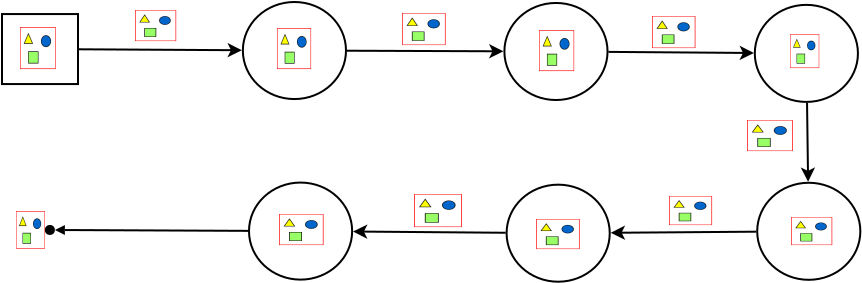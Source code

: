 <?xml version="1.0" encoding="UTF-8"?>
<dia:diagram xmlns:dia="http://www.lysator.liu.se/~alla/dia/">
  <dia:layer name="Background" visible="true" active="true">
    <dia:object type="Standard - Line" version="0" id="O0">
      <dia:attribute name="obj_pos">
        <dia:point val="13.844,10.111"/>
      </dia:attribute>
      <dia:attribute name="obj_bb">
        <dia:rectangle val="13.794,9.793;22.105,10.516"/>
      </dia:attribute>
      <dia:attribute name="conn_endpoints">
        <dia:point val="13.844,10.111"/>
        <dia:point val="21.993,10.158"/>
      </dia:attribute>
      <dia:attribute name="numcp">
        <dia:int val="1"/>
      </dia:attribute>
      <dia:attribute name="end_arrow">
        <dia:enum val="22"/>
      </dia:attribute>
      <dia:attribute name="end_arrow_length">
        <dia:real val="0.5"/>
      </dia:attribute>
      <dia:attribute name="end_arrow_width">
        <dia:real val="0.5"/>
      </dia:attribute>
      <dia:connections>
        <dia:connection handle="0" to="O1" connection="16"/>
        <dia:connection handle="1" to="O3" connection="16"/>
      </dia:connections>
    </dia:object>
    <dia:object type="Flowchart - Box" version="0" id="O1">
      <dia:attribute name="obj_pos">
        <dia:point val="10,8.35"/>
      </dia:attribute>
      <dia:attribute name="obj_bb">
        <dia:rectangle val="9.95,8.3;13.85,11.9"/>
      </dia:attribute>
      <dia:attribute name="elem_corner">
        <dia:point val="10,8.35"/>
      </dia:attribute>
      <dia:attribute name="elem_width">
        <dia:real val="3.8"/>
      </dia:attribute>
      <dia:attribute name="elem_height">
        <dia:real val="3.5"/>
      </dia:attribute>
      <dia:attribute name="show_background">
        <dia:boolean val="true"/>
      </dia:attribute>
      <dia:attribute name="padding">
        <dia:real val="0.5"/>
      </dia:attribute>
      <dia:attribute name="text">
        <dia:composite type="text">
          <dia:attribute name="string">
            <dia:string>##</dia:string>
          </dia:attribute>
          <dia:attribute name="font">
            <dia:font family="sans" style="0" name="Helvetica"/>
          </dia:attribute>
          <dia:attribute name="height">
            <dia:real val="0.8"/>
          </dia:attribute>
          <dia:attribute name="pos">
            <dia:point val="11.9,10.295"/>
          </dia:attribute>
          <dia:attribute name="color">
            <dia:color val="#000000"/>
          </dia:attribute>
          <dia:attribute name="alignment">
            <dia:enum val="1"/>
          </dia:attribute>
        </dia:composite>
      </dia:attribute>
    </dia:object>
    <dia:object type="Standard - Image" version="0" id="O2">
      <dia:attribute name="obj_pos">
        <dia:point val="10.9,9"/>
      </dia:attribute>
      <dia:attribute name="obj_bb">
        <dia:rectangle val="10.85,8.95;12.739,11.15"/>
      </dia:attribute>
      <dia:attribute name="elem_corner">
        <dia:point val="10.9,9"/>
      </dia:attribute>
      <dia:attribute name="elem_width">
        <dia:real val="1.789"/>
      </dia:attribute>
      <dia:attribute name="elem_height">
        <dia:real val="2.1"/>
      </dia:attribute>
      <dia:attribute name="draw_border">
        <dia:boolean val="false"/>
      </dia:attribute>
      <dia:attribute name="keep_aspect">
        <dia:boolean val="true"/>
      </dia:attribute>
      <dia:attribute name="file">
        <dia:string>#/home/jayden/Research/ClassifyingDriverBehavior/paper/pictures/equation/eq50.png#</dia:string>
      </dia:attribute>
    </dia:object>
    <dia:group>
      <dia:object type="Flowchart - Ellipse" version="0" id="O3">
        <dia:attribute name="obj_pos">
          <dia:point val="22.043,7.747"/>
        </dia:attribute>
        <dia:attribute name="obj_bb">
          <dia:rectangle val="21.993,7.697;27.25,12.65"/>
        </dia:attribute>
        <dia:attribute name="elem_corner">
          <dia:point val="22.043,7.747"/>
        </dia:attribute>
        <dia:attribute name="elem_width">
          <dia:real val="5.157"/>
        </dia:attribute>
        <dia:attribute name="elem_height">
          <dia:real val="4.853"/>
        </dia:attribute>
        <dia:attribute name="show_background">
          <dia:boolean val="true"/>
        </dia:attribute>
        <dia:attribute name="padding">
          <dia:real val="0.354"/>
        </dia:attribute>
        <dia:attribute name="text">
          <dia:composite type="text">
            <dia:attribute name="string">
              <dia:string>##</dia:string>
            </dia:attribute>
            <dia:attribute name="font">
              <dia:font family="sans" style="0" name="Helvetica"/>
            </dia:attribute>
            <dia:attribute name="height">
              <dia:real val="0.8"/>
            </dia:attribute>
            <dia:attribute name="pos">
              <dia:point val="24.622,10.368"/>
            </dia:attribute>
            <dia:attribute name="color">
              <dia:color val="#000000"/>
            </dia:attribute>
            <dia:attribute name="alignment">
              <dia:enum val="1"/>
            </dia:attribute>
          </dia:composite>
        </dia:attribute>
      </dia:object>
      <dia:object type="Standard - Image" version="0" id="O4">
        <dia:attribute name="obj_pos">
          <dia:point val="23.75,9.05"/>
        </dia:attribute>
        <dia:attribute name="obj_bb">
          <dia:rectangle val="23.7,9;25.503,11.15"/>
        </dia:attribute>
        <dia:attribute name="elem_corner">
          <dia:point val="23.75,9.05"/>
        </dia:attribute>
        <dia:attribute name="elem_width">
          <dia:real val="1.704"/>
        </dia:attribute>
        <dia:attribute name="elem_height">
          <dia:real val="2.05"/>
        </dia:attribute>
        <dia:attribute name="draw_border">
          <dia:boolean val="false"/>
        </dia:attribute>
        <dia:attribute name="keep_aspect">
          <dia:boolean val="true"/>
        </dia:attribute>
        <dia:attribute name="file">
          <dia:string>#/home/jayden/Research/ClassifyingDriverBehavior/paper/pictures/equation/eq57.png#</dia:string>
        </dia:attribute>
      </dia:object>
    </dia:group>
    <dia:group>
      <dia:object type="Flowchart - Ellipse" version="0" id="O5">
        <dia:attribute name="obj_pos">
          <dia:point val="35.12,7.795"/>
        </dia:attribute>
        <dia:attribute name="obj_bb">
          <dia:rectangle val="35.07,7.745;40.327,12.698"/>
        </dia:attribute>
        <dia:attribute name="elem_corner">
          <dia:point val="35.12,7.795"/>
        </dia:attribute>
        <dia:attribute name="elem_width">
          <dia:real val="5.157"/>
        </dia:attribute>
        <dia:attribute name="elem_height">
          <dia:real val="4.853"/>
        </dia:attribute>
        <dia:attribute name="show_background">
          <dia:boolean val="true"/>
        </dia:attribute>
        <dia:attribute name="padding">
          <dia:real val="0.354"/>
        </dia:attribute>
        <dia:attribute name="text">
          <dia:composite type="text">
            <dia:attribute name="string">
              <dia:string>##</dia:string>
            </dia:attribute>
            <dia:attribute name="font">
              <dia:font family="sans" style="0" name="Helvetica"/>
            </dia:attribute>
            <dia:attribute name="height">
              <dia:real val="0.8"/>
            </dia:attribute>
            <dia:attribute name="pos">
              <dia:point val="37.698,10.417"/>
            </dia:attribute>
            <dia:attribute name="color">
              <dia:color val="#000000"/>
            </dia:attribute>
            <dia:attribute name="alignment">
              <dia:enum val="1"/>
            </dia:attribute>
          </dia:composite>
        </dia:attribute>
      </dia:object>
      <dia:object type="Standard - Image" version="0" id="O6">
        <dia:attribute name="obj_pos">
          <dia:point val="36.85,9.15"/>
        </dia:attribute>
        <dia:attribute name="obj_bb">
          <dia:rectangle val="36.8,9.1;38.657,11.25"/>
        </dia:attribute>
        <dia:attribute name="elem_corner">
          <dia:point val="36.85,9.15"/>
        </dia:attribute>
        <dia:attribute name="elem_width">
          <dia:real val="1.757"/>
        </dia:attribute>
        <dia:attribute name="elem_height">
          <dia:real val="2.05"/>
        </dia:attribute>
        <dia:attribute name="draw_border">
          <dia:boolean val="false"/>
        </dia:attribute>
        <dia:attribute name="keep_aspect">
          <dia:boolean val="true"/>
        </dia:attribute>
        <dia:attribute name="file">
          <dia:string>#/home/jayden/Research/ClassifyingDriverBehavior/paper/pictures/equation/eq58.png#</dia:string>
        </dia:attribute>
      </dia:object>
    </dia:group>
    <dia:group>
      <dia:object type="Flowchart - Ellipse" version="0" id="O7">
        <dia:attribute name="obj_pos">
          <dia:point val="47.64,7.89"/>
        </dia:attribute>
        <dia:attribute name="obj_bb">
          <dia:rectangle val="47.59,7.84;52.847,12.793"/>
        </dia:attribute>
        <dia:attribute name="elem_corner">
          <dia:point val="47.64,7.89"/>
        </dia:attribute>
        <dia:attribute name="elem_width">
          <dia:real val="5.157"/>
        </dia:attribute>
        <dia:attribute name="elem_height">
          <dia:real val="4.853"/>
        </dia:attribute>
        <dia:attribute name="show_background">
          <dia:boolean val="true"/>
        </dia:attribute>
        <dia:attribute name="padding">
          <dia:real val="0.354"/>
        </dia:attribute>
        <dia:attribute name="text">
          <dia:composite type="text">
            <dia:attribute name="string">
              <dia:string>##</dia:string>
            </dia:attribute>
            <dia:attribute name="font">
              <dia:font family="sans" style="0" name="Helvetica"/>
            </dia:attribute>
            <dia:attribute name="height">
              <dia:real val="0.8"/>
            </dia:attribute>
            <dia:attribute name="pos">
              <dia:point val="50.218,10.512"/>
            </dia:attribute>
            <dia:attribute name="color">
              <dia:color val="#000000"/>
            </dia:attribute>
            <dia:attribute name="alignment">
              <dia:enum val="1"/>
            </dia:attribute>
          </dia:composite>
        </dia:attribute>
      </dia:object>
      <dia:object type="Standard - Image" version="0" id="O8">
        <dia:attribute name="obj_pos">
          <dia:point val="49.4,9.35"/>
        </dia:attribute>
        <dia:attribute name="obj_bb">
          <dia:rectangle val="49.35,9.3;50.911,11.1"/>
        </dia:attribute>
        <dia:attribute name="elem_corner">
          <dia:point val="49.4,9.35"/>
        </dia:attribute>
        <dia:attribute name="elem_width">
          <dia:real val="1.461"/>
        </dia:attribute>
        <dia:attribute name="elem_height">
          <dia:real val="1.7"/>
        </dia:attribute>
        <dia:attribute name="draw_border">
          <dia:boolean val="false"/>
        </dia:attribute>
        <dia:attribute name="keep_aspect">
          <dia:boolean val="true"/>
        </dia:attribute>
        <dia:attribute name="file">
          <dia:string>#/home/jayden/Research/ClassifyingDriverBehavior/paper/pictures/equation/eq59.png#</dia:string>
        </dia:attribute>
      </dia:object>
    </dia:group>
    <dia:group>
      <dia:object type="Flowchart - Ellipse" version="0" id="O9">
        <dia:attribute name="obj_pos">
          <dia:point val="22.35,16.775"/>
        </dia:attribute>
        <dia:attribute name="obj_bb">
          <dia:rectangle val="22.3,16.725;27.557,21.678"/>
        </dia:attribute>
        <dia:attribute name="elem_corner">
          <dia:point val="22.35,16.775"/>
        </dia:attribute>
        <dia:attribute name="elem_width">
          <dia:real val="5.157"/>
        </dia:attribute>
        <dia:attribute name="elem_height">
          <dia:real val="4.853"/>
        </dia:attribute>
        <dia:attribute name="show_background">
          <dia:boolean val="true"/>
        </dia:attribute>
        <dia:attribute name="padding">
          <dia:real val="0.354"/>
        </dia:attribute>
        <dia:attribute name="text">
          <dia:composite type="text">
            <dia:attribute name="string">
              <dia:string>##</dia:string>
            </dia:attribute>
            <dia:attribute name="font">
              <dia:font family="sans" style="0" name="Helvetica"/>
            </dia:attribute>
            <dia:attribute name="height">
              <dia:real val="0.8"/>
            </dia:attribute>
            <dia:attribute name="pos">
              <dia:point val="24.928,19.397"/>
            </dia:attribute>
            <dia:attribute name="color">
              <dia:color val="#000000"/>
            </dia:attribute>
            <dia:attribute name="alignment">
              <dia:enum val="1"/>
            </dia:attribute>
          </dia:composite>
        </dia:attribute>
      </dia:object>
      <dia:object type="Standard - Image" version="0" id="O10">
        <dia:attribute name="obj_pos">
          <dia:point val="23.85,18.35"/>
        </dia:attribute>
        <dia:attribute name="obj_bb">
          <dia:rectangle val="23.8,18.3;26.126,19.95"/>
        </dia:attribute>
        <dia:attribute name="elem_corner">
          <dia:point val="23.85,18.35"/>
        </dia:attribute>
        <dia:attribute name="elem_width">
          <dia:real val="2.226"/>
        </dia:attribute>
        <dia:attribute name="elem_height">
          <dia:real val="1.55"/>
        </dia:attribute>
        <dia:attribute name="draw_border">
          <dia:boolean val="false"/>
        </dia:attribute>
        <dia:attribute name="keep_aspect">
          <dia:boolean val="true"/>
        </dia:attribute>
        <dia:attribute name="file">
          <dia:string>#/home/jayden/Research/ClassifyingDriverBehavior/paper/pictures/equation/eq66.png#</dia:string>
        </dia:attribute>
      </dia:object>
    </dia:group>
    <dia:group>
      <dia:object type="Flowchart - Ellipse" version="0" id="O11">
        <dia:attribute name="obj_pos">
          <dia:point val="35.23,16.88"/>
        </dia:attribute>
        <dia:attribute name="obj_bb">
          <dia:rectangle val="35.18,16.83;40.437,21.783"/>
        </dia:attribute>
        <dia:attribute name="elem_corner">
          <dia:point val="35.23,16.88"/>
        </dia:attribute>
        <dia:attribute name="elem_width">
          <dia:real val="5.157"/>
        </dia:attribute>
        <dia:attribute name="elem_height">
          <dia:real val="4.853"/>
        </dia:attribute>
        <dia:attribute name="show_background">
          <dia:boolean val="true"/>
        </dia:attribute>
        <dia:attribute name="padding">
          <dia:real val="0.354"/>
        </dia:attribute>
        <dia:attribute name="text">
          <dia:composite type="text">
            <dia:attribute name="string">
              <dia:string>##</dia:string>
            </dia:attribute>
            <dia:attribute name="font">
              <dia:font family="sans" style="0" name="Helvetica"/>
            </dia:attribute>
            <dia:attribute name="height">
              <dia:real val="0.8"/>
            </dia:attribute>
            <dia:attribute name="pos">
              <dia:point val="37.808,19.502"/>
            </dia:attribute>
            <dia:attribute name="color">
              <dia:color val="#000000"/>
            </dia:attribute>
            <dia:attribute name="alignment">
              <dia:enum val="1"/>
            </dia:attribute>
          </dia:composite>
        </dia:attribute>
      </dia:object>
      <dia:object type="Standard - Image" version="0" id="O12">
        <dia:attribute name="obj_pos">
          <dia:point val="36.7,18.6"/>
        </dia:attribute>
        <dia:attribute name="obj_bb">
          <dia:rectangle val="36.65,18.55;38.932,20.15"/>
        </dia:attribute>
        <dia:attribute name="elem_corner">
          <dia:point val="36.7,18.6"/>
        </dia:attribute>
        <dia:attribute name="elem_width">
          <dia:real val="2.182"/>
        </dia:attribute>
        <dia:attribute name="elem_height">
          <dia:real val="1.5"/>
        </dia:attribute>
        <dia:attribute name="draw_border">
          <dia:boolean val="false"/>
        </dia:attribute>
        <dia:attribute name="keep_aspect">
          <dia:boolean val="true"/>
        </dia:attribute>
        <dia:attribute name="file">
          <dia:string>#/home/jayden/Research/ClassifyingDriverBehavior/paper/pictures/equation/eq67.png#</dia:string>
        </dia:attribute>
      </dia:object>
    </dia:group>
    <dia:group>
      <dia:object type="Flowchart - Ellipse" version="0" id="O13">
        <dia:attribute name="obj_pos">
          <dia:point val="47.76,16.785"/>
        </dia:attribute>
        <dia:attribute name="obj_bb">
          <dia:rectangle val="47.71,16.735;52.967,21.688"/>
        </dia:attribute>
        <dia:attribute name="elem_corner">
          <dia:point val="47.76,16.785"/>
        </dia:attribute>
        <dia:attribute name="elem_width">
          <dia:real val="5.157"/>
        </dia:attribute>
        <dia:attribute name="elem_height">
          <dia:real val="4.853"/>
        </dia:attribute>
        <dia:attribute name="show_background">
          <dia:boolean val="true"/>
        </dia:attribute>
        <dia:attribute name="padding">
          <dia:real val="0.354"/>
        </dia:attribute>
        <dia:attribute name="text">
          <dia:composite type="text">
            <dia:attribute name="string">
              <dia:string>##</dia:string>
            </dia:attribute>
            <dia:attribute name="font">
              <dia:font family="sans" style="0" name="Helvetica"/>
            </dia:attribute>
            <dia:attribute name="height">
              <dia:real val="0.8"/>
            </dia:attribute>
            <dia:attribute name="pos">
              <dia:point val="50.338,19.407"/>
            </dia:attribute>
            <dia:attribute name="color">
              <dia:color val="#000000"/>
            </dia:attribute>
            <dia:attribute name="alignment">
              <dia:enum val="1"/>
            </dia:attribute>
          </dia:composite>
        </dia:attribute>
      </dia:object>
      <dia:object type="Standard - Image" version="0" id="O14">
        <dia:attribute name="obj_pos">
          <dia:point val="49.45,18.5"/>
        </dia:attribute>
        <dia:attribute name="obj_bb">
          <dia:rectangle val="49.4,18.45;51.562,19.95"/>
        </dia:attribute>
        <dia:attribute name="elem_corner">
          <dia:point val="49.45,18.5"/>
        </dia:attribute>
        <dia:attribute name="elem_width">
          <dia:real val="2.062"/>
        </dia:attribute>
        <dia:attribute name="elem_height">
          <dia:real val="1.4"/>
        </dia:attribute>
        <dia:attribute name="draw_border">
          <dia:boolean val="false"/>
        </dia:attribute>
        <dia:attribute name="keep_aspect">
          <dia:boolean val="true"/>
        </dia:attribute>
        <dia:attribute name="file">
          <dia:string>#/home/jayden/Research/ClassifyingDriverBehavior/paper/pictures/equation/eq68.png#</dia:string>
        </dia:attribute>
      </dia:object>
    </dia:group>
    <dia:object type="Standard - Line" version="0" id="O15">
      <dia:attribute name="obj_pos">
        <dia:point val="27.25,10.183"/>
      </dia:attribute>
      <dia:attribute name="obj_bb">
        <dia:rectangle val="27.2,9.848;35.182,10.572"/>
      </dia:attribute>
      <dia:attribute name="conn_endpoints">
        <dia:point val="27.25,10.183"/>
        <dia:point val="35.07,10.212"/>
      </dia:attribute>
      <dia:attribute name="numcp">
        <dia:int val="1"/>
      </dia:attribute>
      <dia:attribute name="end_arrow">
        <dia:enum val="22"/>
      </dia:attribute>
      <dia:attribute name="end_arrow_length">
        <dia:real val="0.5"/>
      </dia:attribute>
      <dia:attribute name="end_arrow_width">
        <dia:real val="0.5"/>
      </dia:attribute>
      <dia:connections>
        <dia:connection handle="0" to="O3" connection="16"/>
        <dia:connection handle="1" to="O5" connection="16"/>
      </dia:connections>
    </dia:object>
    <dia:object type="Standard - Line" version="0" id="O16">
      <dia:attribute name="obj_pos">
        <dia:point val="40.321,10.242"/>
      </dia:attribute>
      <dia:attribute name="obj_bb">
        <dia:rectangle val="40.271,9.93;47.708,10.654"/>
      </dia:attribute>
      <dia:attribute name="conn_endpoints">
        <dia:point val="40.321,10.242"/>
        <dia:point val="47.596,10.297"/>
      </dia:attribute>
      <dia:attribute name="numcp">
        <dia:int val="1"/>
      </dia:attribute>
      <dia:attribute name="end_arrow">
        <dia:enum val="22"/>
      </dia:attribute>
      <dia:attribute name="end_arrow_length">
        <dia:real val="0.5"/>
      </dia:attribute>
      <dia:attribute name="end_arrow_width">
        <dia:real val="0.5"/>
      </dia:attribute>
      <dia:connections>
        <dia:connection handle="0" to="O5" connection="16"/>
        <dia:connection handle="1" to="O7" connection="16"/>
      </dia:connections>
    </dia:object>
    <dia:object type="Standard - Line" version="0" id="O17">
      <dia:attribute name="obj_pos">
        <dia:point val="50.252,12.793"/>
      </dia:attribute>
      <dia:attribute name="obj_bb">
        <dia:rectangle val="49.935,12.742;50.658,16.847"/>
      </dia:attribute>
      <dia:attribute name="conn_endpoints">
        <dia:point val="50.252,12.793"/>
        <dia:point val="50.305,16.735"/>
      </dia:attribute>
      <dia:attribute name="numcp">
        <dia:int val="1"/>
      </dia:attribute>
      <dia:attribute name="end_arrow">
        <dia:enum val="22"/>
      </dia:attribute>
      <dia:attribute name="end_arrow_length">
        <dia:real val="0.5"/>
      </dia:attribute>
      <dia:attribute name="end_arrow_width">
        <dia:real val="0.5"/>
      </dia:attribute>
      <dia:connections>
        <dia:connection handle="0" to="O7" connection="16"/>
        <dia:connection handle="1" to="O13" connection="16"/>
      </dia:connections>
    </dia:object>
    <dia:object type="Standard - Line" version="0" id="O18">
      <dia:attribute name="obj_pos">
        <dia:point val="47.71,19.232"/>
      </dia:attribute>
      <dia:attribute name="obj_bb">
        <dia:rectangle val="40.325,18.92;47.761,19.644"/>
      </dia:attribute>
      <dia:attribute name="conn_endpoints">
        <dia:point val="47.71,19.232"/>
        <dia:point val="40.437,19.287"/>
      </dia:attribute>
      <dia:attribute name="numcp">
        <dia:int val="1"/>
      </dia:attribute>
      <dia:attribute name="end_arrow">
        <dia:enum val="22"/>
      </dia:attribute>
      <dia:attribute name="end_arrow_length">
        <dia:real val="0.5"/>
      </dia:attribute>
      <dia:attribute name="end_arrow_width">
        <dia:real val="0.5"/>
      </dia:attribute>
      <dia:connections>
        <dia:connection handle="0" to="O13" connection="16"/>
        <dia:connection handle="1" to="O11" connection="16"/>
      </dia:connections>
    </dia:object>
    <dia:object type="Standard - Line" version="0" id="O19">
      <dia:attribute name="obj_pos">
        <dia:point val="35.186,19.285"/>
      </dia:attribute>
      <dia:attribute name="obj_bb">
        <dia:rectangle val="27.439,18.866;35.236,19.59"/>
      </dia:attribute>
      <dia:attribute name="conn_endpoints">
        <dia:point val="35.186,19.285"/>
        <dia:point val="27.551,19.223"/>
      </dia:attribute>
      <dia:attribute name="numcp">
        <dia:int val="1"/>
      </dia:attribute>
      <dia:attribute name="end_arrow">
        <dia:enum val="22"/>
      </dia:attribute>
      <dia:attribute name="end_arrow_length">
        <dia:real val="0.5"/>
      </dia:attribute>
      <dia:attribute name="end_arrow_width">
        <dia:real val="0.5"/>
      </dia:attribute>
      <dia:connections>
        <dia:connection handle="0" to="O11" connection="16"/>
        <dia:connection handle="1" to="O9" connection="16"/>
      </dia:connections>
    </dia:object>
    <dia:object type="Standard - Line" version="0" id="O20">
      <dia:attribute name="obj_pos">
        <dia:point val="22.3,19.19"/>
      </dia:attribute>
      <dia:attribute name="obj_bb">
        <dia:rectangle val="12.138,18.816;22.35,19.478"/>
      </dia:attribute>
      <dia:attribute name="conn_endpoints">
        <dia:point val="22.3,19.19"/>
        <dia:point val="12.25,19.145"/>
      </dia:attribute>
      <dia:attribute name="numcp">
        <dia:int val="1"/>
      </dia:attribute>
      <dia:attribute name="end_arrow">
        <dia:enum val="27"/>
      </dia:attribute>
      <dia:attribute name="end_arrow_length">
        <dia:real val="0.5"/>
      </dia:attribute>
      <dia:attribute name="end_arrow_width">
        <dia:real val="0.5"/>
      </dia:attribute>
      <dia:connections>
        <dia:connection handle="0" to="O9" connection="16"/>
        <dia:connection handle="1" to="O21" connection="8"/>
      </dia:connections>
    </dia:object>
    <dia:object type="Standard - Image" version="0" id="O21">
      <dia:attribute name="obj_pos">
        <dia:point val="10.7,18.2"/>
      </dia:attribute>
      <dia:attribute name="obj_bb">
        <dia:rectangle val="10.65,18.15;12.2,20.132"/>
      </dia:attribute>
      <dia:attribute name="elem_corner">
        <dia:point val="10.7,18.2"/>
      </dia:attribute>
      <dia:attribute name="elem_width">
        <dia:real val="1.45"/>
      </dia:attribute>
      <dia:attribute name="elem_height">
        <dia:real val="1.882"/>
      </dia:attribute>
      <dia:attribute name="draw_border">
        <dia:boolean val="false"/>
      </dia:attribute>
      <dia:attribute name="keep_aspect">
        <dia:boolean val="true"/>
      </dia:attribute>
      <dia:attribute name="file">
        <dia:string>#/home/jayden/Research/ClassifyingDriverBehavior/paper/pictures/equation/eq20.png#</dia:string>
      </dia:attribute>
    </dia:object>
    <dia:object type="Standard - Image" version="0" id="O22">
      <dia:attribute name="obj_pos">
        <dia:point val="16.65,8.15"/>
      </dia:attribute>
      <dia:attribute name="obj_bb">
        <dia:rectangle val="16.6,8.1;18.759,9.75"/>
      </dia:attribute>
      <dia:attribute name="elem_corner">
        <dia:point val="16.65,8.15"/>
      </dia:attribute>
      <dia:attribute name="elem_width">
        <dia:real val="2.059"/>
      </dia:attribute>
      <dia:attribute name="elem_height">
        <dia:real val="1.55"/>
      </dia:attribute>
      <dia:attribute name="draw_border">
        <dia:boolean val="false"/>
      </dia:attribute>
      <dia:attribute name="keep_aspect">
        <dia:boolean val="true"/>
      </dia:attribute>
      <dia:attribute name="file">
        <dia:string>#/home/jayden/Research/ClassifyingDriverBehavior/paper/pictures/equation/eq63.png#</dia:string>
      </dia:attribute>
    </dia:object>
    <dia:object type="Standard - Image" version="0" id="O23">
      <dia:attribute name="obj_pos">
        <dia:point val="30.6,17.35"/>
      </dia:attribute>
      <dia:attribute name="obj_bb">
        <dia:rectangle val="30.55,17.3;33.044,19.05"/>
      </dia:attribute>
      <dia:attribute name="elem_corner">
        <dia:point val="30.6,17.35"/>
      </dia:attribute>
      <dia:attribute name="elem_width">
        <dia:real val="2.394"/>
      </dia:attribute>
      <dia:attribute name="elem_height">
        <dia:real val="1.65"/>
      </dia:attribute>
      <dia:attribute name="draw_border">
        <dia:boolean val="false"/>
      </dia:attribute>
      <dia:attribute name="keep_aspect">
        <dia:boolean val="true"/>
      </dia:attribute>
      <dia:attribute name="file">
        <dia:string>#/home/jayden/Research/ClassifyingDriverBehavior/paper/pictures/equation/eq60.png#</dia:string>
      </dia:attribute>
    </dia:object>
    <dia:object type="Standard - Image" version="0" id="O24">
      <dia:attribute name="obj_pos">
        <dia:point val="30,8.3"/>
      </dia:attribute>
      <dia:attribute name="obj_bb">
        <dia:rectangle val="29.95,8.25;32.23,9.95"/>
      </dia:attribute>
      <dia:attribute name="elem_corner">
        <dia:point val="30,8.3"/>
      </dia:attribute>
      <dia:attribute name="elem_width">
        <dia:real val="2.18"/>
      </dia:attribute>
      <dia:attribute name="elem_height">
        <dia:real val="1.6"/>
      </dia:attribute>
      <dia:attribute name="draw_border">
        <dia:boolean val="false"/>
      </dia:attribute>
      <dia:attribute name="keep_aspect">
        <dia:boolean val="true"/>
      </dia:attribute>
      <dia:attribute name="file">
        <dia:string>#/home/jayden/Research/ClassifyingDriverBehavior/paper/pictures/equation/eq64.png#</dia:string>
      </dia:attribute>
    </dia:object>
    <dia:object type="Standard - Image" version="0" id="O25">
      <dia:attribute name="obj_pos">
        <dia:point val="42.5,8.45"/>
      </dia:attribute>
      <dia:attribute name="obj_bb">
        <dia:rectangle val="42.45,8.4;44.721,10.1"/>
      </dia:attribute>
      <dia:attribute name="elem_corner">
        <dia:point val="42.5,8.45"/>
      </dia:attribute>
      <dia:attribute name="elem_width">
        <dia:real val="2.171"/>
      </dia:attribute>
      <dia:attribute name="elem_height">
        <dia:real val="1.6"/>
      </dia:attribute>
      <dia:attribute name="draw_border">
        <dia:boolean val="false"/>
      </dia:attribute>
      <dia:attribute name="keep_aspect">
        <dia:boolean val="true"/>
      </dia:attribute>
      <dia:attribute name="file">
        <dia:string>#/home/jayden/Research/ClassifyingDriverBehavior/paper/pictures/equation/eq65.png#</dia:string>
      </dia:attribute>
    </dia:object>
    <dia:object type="Standard - Image" version="0" id="O26">
      <dia:attribute name="obj_pos">
        <dia:point val="47.25,13.65"/>
      </dia:attribute>
      <dia:attribute name="obj_bb">
        <dia:rectangle val="47.2,13.6;49.592,15.25"/>
      </dia:attribute>
      <dia:attribute name="elem_corner">
        <dia:point val="47.25,13.65"/>
      </dia:attribute>
      <dia:attribute name="elem_width">
        <dia:real val="2.292"/>
      </dia:attribute>
      <dia:attribute name="elem_height">
        <dia:real val="1.55"/>
      </dia:attribute>
      <dia:attribute name="draw_border">
        <dia:boolean val="false"/>
      </dia:attribute>
      <dia:attribute name="keep_aspect">
        <dia:boolean val="true"/>
      </dia:attribute>
      <dia:attribute name="file">
        <dia:string>#/home/jayden/Research/ClassifyingDriverBehavior/paper/pictures/equation/eq62.png#</dia:string>
      </dia:attribute>
    </dia:object>
    <dia:object type="Standard - Image" version="0" id="O27">
      <dia:attribute name="obj_pos">
        <dia:point val="43.35,17.45"/>
      </dia:attribute>
      <dia:attribute name="obj_bb">
        <dia:rectangle val="43.3,17.4;45.554,18.95"/>
      </dia:attribute>
      <dia:attribute name="elem_corner">
        <dia:point val="43.35,17.45"/>
      </dia:attribute>
      <dia:attribute name="elem_width">
        <dia:real val="2.154"/>
      </dia:attribute>
      <dia:attribute name="elem_height">
        <dia:real val="1.45"/>
      </dia:attribute>
      <dia:attribute name="draw_border">
        <dia:boolean val="false"/>
      </dia:attribute>
      <dia:attribute name="keep_aspect">
        <dia:boolean val="true"/>
      </dia:attribute>
      <dia:attribute name="file">
        <dia:string>#/home/jayden/Research/ClassifyingDriverBehavior/paper/pictures/equation/eq61.png#</dia:string>
      </dia:attribute>
    </dia:object>
  </dia:layer>
</dia:diagram>
